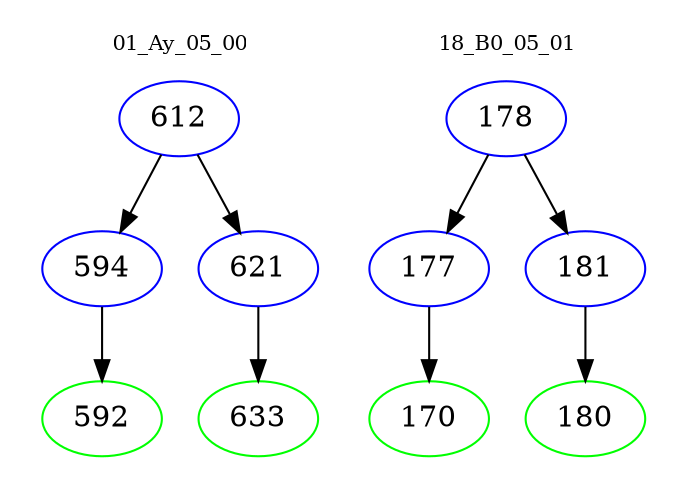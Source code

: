 digraph{
subgraph cluster_0 {
color = white
label = "01_Ay_05_00";
fontsize=10;
T0_612 [label="612", color="blue"]
T0_612 -> T0_594 [color="black"]
T0_594 [label="594", color="blue"]
T0_594 -> T0_592 [color="black"]
T0_592 [label="592", color="green"]
T0_612 -> T0_621 [color="black"]
T0_621 [label="621", color="blue"]
T0_621 -> T0_633 [color="black"]
T0_633 [label="633", color="green"]
}
subgraph cluster_1 {
color = white
label = "18_B0_05_01";
fontsize=10;
T1_178 [label="178", color="blue"]
T1_178 -> T1_177 [color="black"]
T1_177 [label="177", color="blue"]
T1_177 -> T1_170 [color="black"]
T1_170 [label="170", color="green"]
T1_178 -> T1_181 [color="black"]
T1_181 [label="181", color="blue"]
T1_181 -> T1_180 [color="black"]
T1_180 [label="180", color="green"]
}
}
